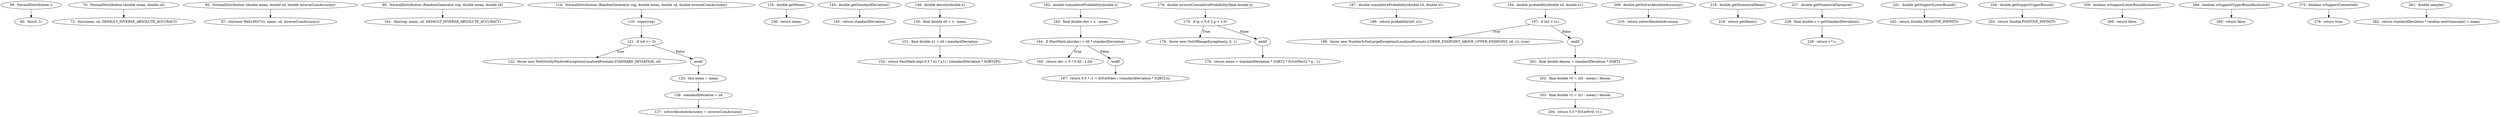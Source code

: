 digraph NormalDistribution_CFG {
  // graph-vertices
  v1  [label="59:  NormalDistribution ()"];
  v2  [label="60:  this(0, 1)"];
  v3  [label="70:  NormalDistribution (double mean, double sd)"];
  v4  [label="72:  this(mean, sd, DEFAULT_INVERSE_ABSOLUTE_ACCURACY)"];
  v5  [label="85:  NormalDistribution (double mean, double sd, double inverseCumAccuracy)"];
  v6  [label="87:  this(new Well19937c(), mean, sd, inverseCumAccuracy)"];
  v7  [label="99:  NormalDistribution (RandomGenerator rng, double mean, double sd)"];
  v8  [label="101:  this(rng, mean, sd, DEFAULT_INVERSE_ABSOLUTE_ACCURACY)"];
  v9  [label="114:  NormalDistribution (RandomGenerator rng, double mean, double sd, double inverseCumAccuracy)"];
  v10  [label="119:  super(rng)"];
  v11  [label="121:  if (sd <= 0)"];
  v12  [label="122:  throw new NotStrictlyPositiveException(LocalizedFormats.STANDARD_DEVIATION, sd)"];
  v13  [label="endif"];
  v14  [label="125:  this.mean = mean"];
  v15  [label="126:  standardDeviation = sd"];
  v16  [label="127:  solverAbsoluteAccuracy = inverseCumAccuracy"];
  v17  [label="135:  double getMean()"];
  v18  [label="136:  return mean;"];
  v19  [label="144:  double getStandardDeviation()"];
  v20  [label="145:  return standardDeviation;"];
  v21  [label="149:  double density(double x)"];
  v22  [label="150:  final double x0 = x - mean"];
  v23  [label="151:  final double x1 = x0 / standardDeviation"];
  v24  [label="152:  return FastMath.exp(-0.5 * x1 * x1) / (standardDeviation * SQRT2PI);"];
  v25  [label="162:  double cumulativeProbability(double x)"];
  v26  [label="163:  final double dev = x - mean"];
  v27  [label="164:  if (FastMath.abs(dev) > 40 * standardDeviation)"];
  v28  [label="165:  return dev < 0 ? 0.0d : 1.0d;"];
  v29  [label="endif"];
  v30  [label="167:  return 0.5 * (1 + Erf.erf(dev / (standardDeviation * SQRT2)));"];
  v31  [label="174:  double inverseCumulativeProbability(final double p)"];
  v32  [label="175:  if (p < 0.0 || p > 1.0)"];
  v33  [label="176:  throw new OutOfRangeException(p, 0, 1)"];
  v34  [label="endif"];
  v35  [label="178:  return mean + standardDeviation * SQRT2 * Erf.erfInv(2 * p - 1);"];
  v36  [label="187:  double cumulativeProbability(double x0, double x1)"];
  v37  [label="189:  return probability(x0, x1);"];
  v38  [label="194:  double probability(double x0, double x1)"];
  v39  [label="197:  if (x0 > x1)"];
  v40  [label="198:  throw new NumberIsTooLargeException(LocalizedFormats.LOWER_ENDPOINT_ABOVE_UPPER_ENDPOINT, x0, x1, true)"];
  v41  [label="endif"];
  v42  [label="201:  final double denom = standardDeviation * SQRT2"];
  v43  [label="202:  final double v0 = (x0 - mean) / denom"];
  v44  [label="203:  final double v1 = (x1 - mean) / denom"];
  v45  [label="204:  return 0.5 * Erf.erf(v0, v1);"];
  v46  [label="209:  double getSolverAbsoluteAccuracy()"];
  v47  [label="210:  return solverAbsoluteAccuracy;"];
  v48  [label="218:  double getNumericalMean()"];
  v49  [label="219:  return getMean();"];
  v50  [label="227:  double getNumericalVariance()"];
  v51  [label="228:  final double s = getStandardDeviation()"];
  v52  [label="229:  return s * s;"];
  v53  [label="241:  double getSupportLowerBound()"];
  v54  [label="242:  return Double.NEGATIVE_INFINITY;"];
  v55  [label="254:  double getSupportUpperBound()"];
  v56  [label="255:  return Double.POSITIVE_INFINITY;"];
  v57  [label="259:  boolean isSupportLowerBoundInclusive()"];
  v58  [label="260:  return false;"];
  v59  [label="264:  boolean isSupportUpperBoundInclusive()"];
  v60  [label="265:  return false;"];
  v61  [label="275:  boolean isSupportConnected()"];
  v62  [label="276:  return true;"];
  v63  [label="281:  double sample()"];
  v64  [label="282:  return standardDeviation * random.nextGaussian() + mean;"];
  // graph-edges
  v1 -> v2;
  v3 -> v4;
  v5 -> v6;
  v7 -> v8;
  v9 -> v10;
  v10 -> v11;
  v11 -> v12  [label="True"];
  v11 -> v13  [label="False"];
  v13 -> v14;
  v14 -> v15;
  v15 -> v16;
  v17 -> v18;
  v19 -> v20;
  v21 -> v22;
  v22 -> v23;
  v23 -> v24;
  v25 -> v26;
  v26 -> v27;
  v27 -> v28  [label="True"];
  v27 -> v29  [label="False"];
  v29 -> v30;
  v31 -> v32;
  v32 -> v33  [label="True"];
  v32 -> v34  [label="False"];
  v34 -> v35;
  v36 -> v37;
  v38 -> v39;
  v39 -> v40  [label="True"];
  v39 -> v41  [label="False"];
  v41 -> v42;
  v42 -> v43;
  v43 -> v44;
  v44 -> v45;
  v46 -> v47;
  v48 -> v49;
  v50 -> v51;
  v51 -> v52;
  v53 -> v54;
  v55 -> v56;
  v57 -> v58;
  v59 -> v60;
  v61 -> v62;
  v63 -> v64;
  // end-of-graph
}
